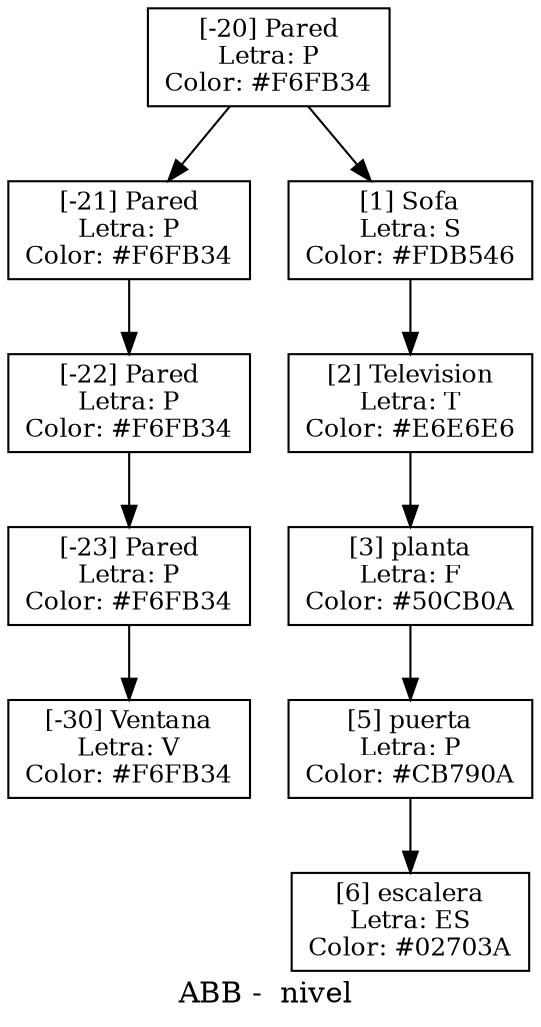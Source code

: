 digraph G{
ratio = "auto";
label = "ABB -  nivel ";
node [fontsize = 12, shape = box];
"n-30" [ label = "[-30] Ventana
Letra: V
Color: #F6FB34" ];
"n-23" [ label = "[-23] Pared
Letra: P
Color: #F6FB34" ];
"n-23" -> "n-30";
"n-22" [ label = "[-22] Pared
Letra: P
Color: #F6FB34" ];
"n-22" -> "n-23";
"n-21" [ label = "[-21] Pared
Letra: P
Color: #F6FB34" ];
"n-21" -> "n-22";
"n-20" [ label = "[-20] Pared
Letra: P
Color: #F6FB34" ];
"n-20" -> "n-21";
"n-20" -> "n1";
"n1" [ label = "[1] Sofa
Letra: S
Color: #FDB546" ];
"n1" -> "n2";
"n2" [ label = "[2] Television
Letra: T
Color: #E6E6E6" ];
"n2" -> "n3";
"n3" [ label = "[3] planta
Letra: F
Color: #50CB0A" ];
"n3" -> "n5";
"n5" [ label = "[5] puerta
Letra: P
Color: #CB790A" ];
"n5" -> "n6";
"n6" [ label = "[6] escalera
Letra: ES
Color: #02703A" ];
}
